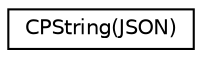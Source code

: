 digraph "Graphical Class Hierarchy"
{
  edge [fontname="Helvetica",fontsize="10",labelfontname="Helvetica",labelfontsize="10"];
  node [fontname="Helvetica",fontsize="10",shape=record];
  rankdir="LR";
  Node1 [label="CPString(JSON)",height=0.2,width=0.4,color="black", fillcolor="white", style="filled",URL="$category_c_p_string_07_j_s_o_n_08.html"];
}
